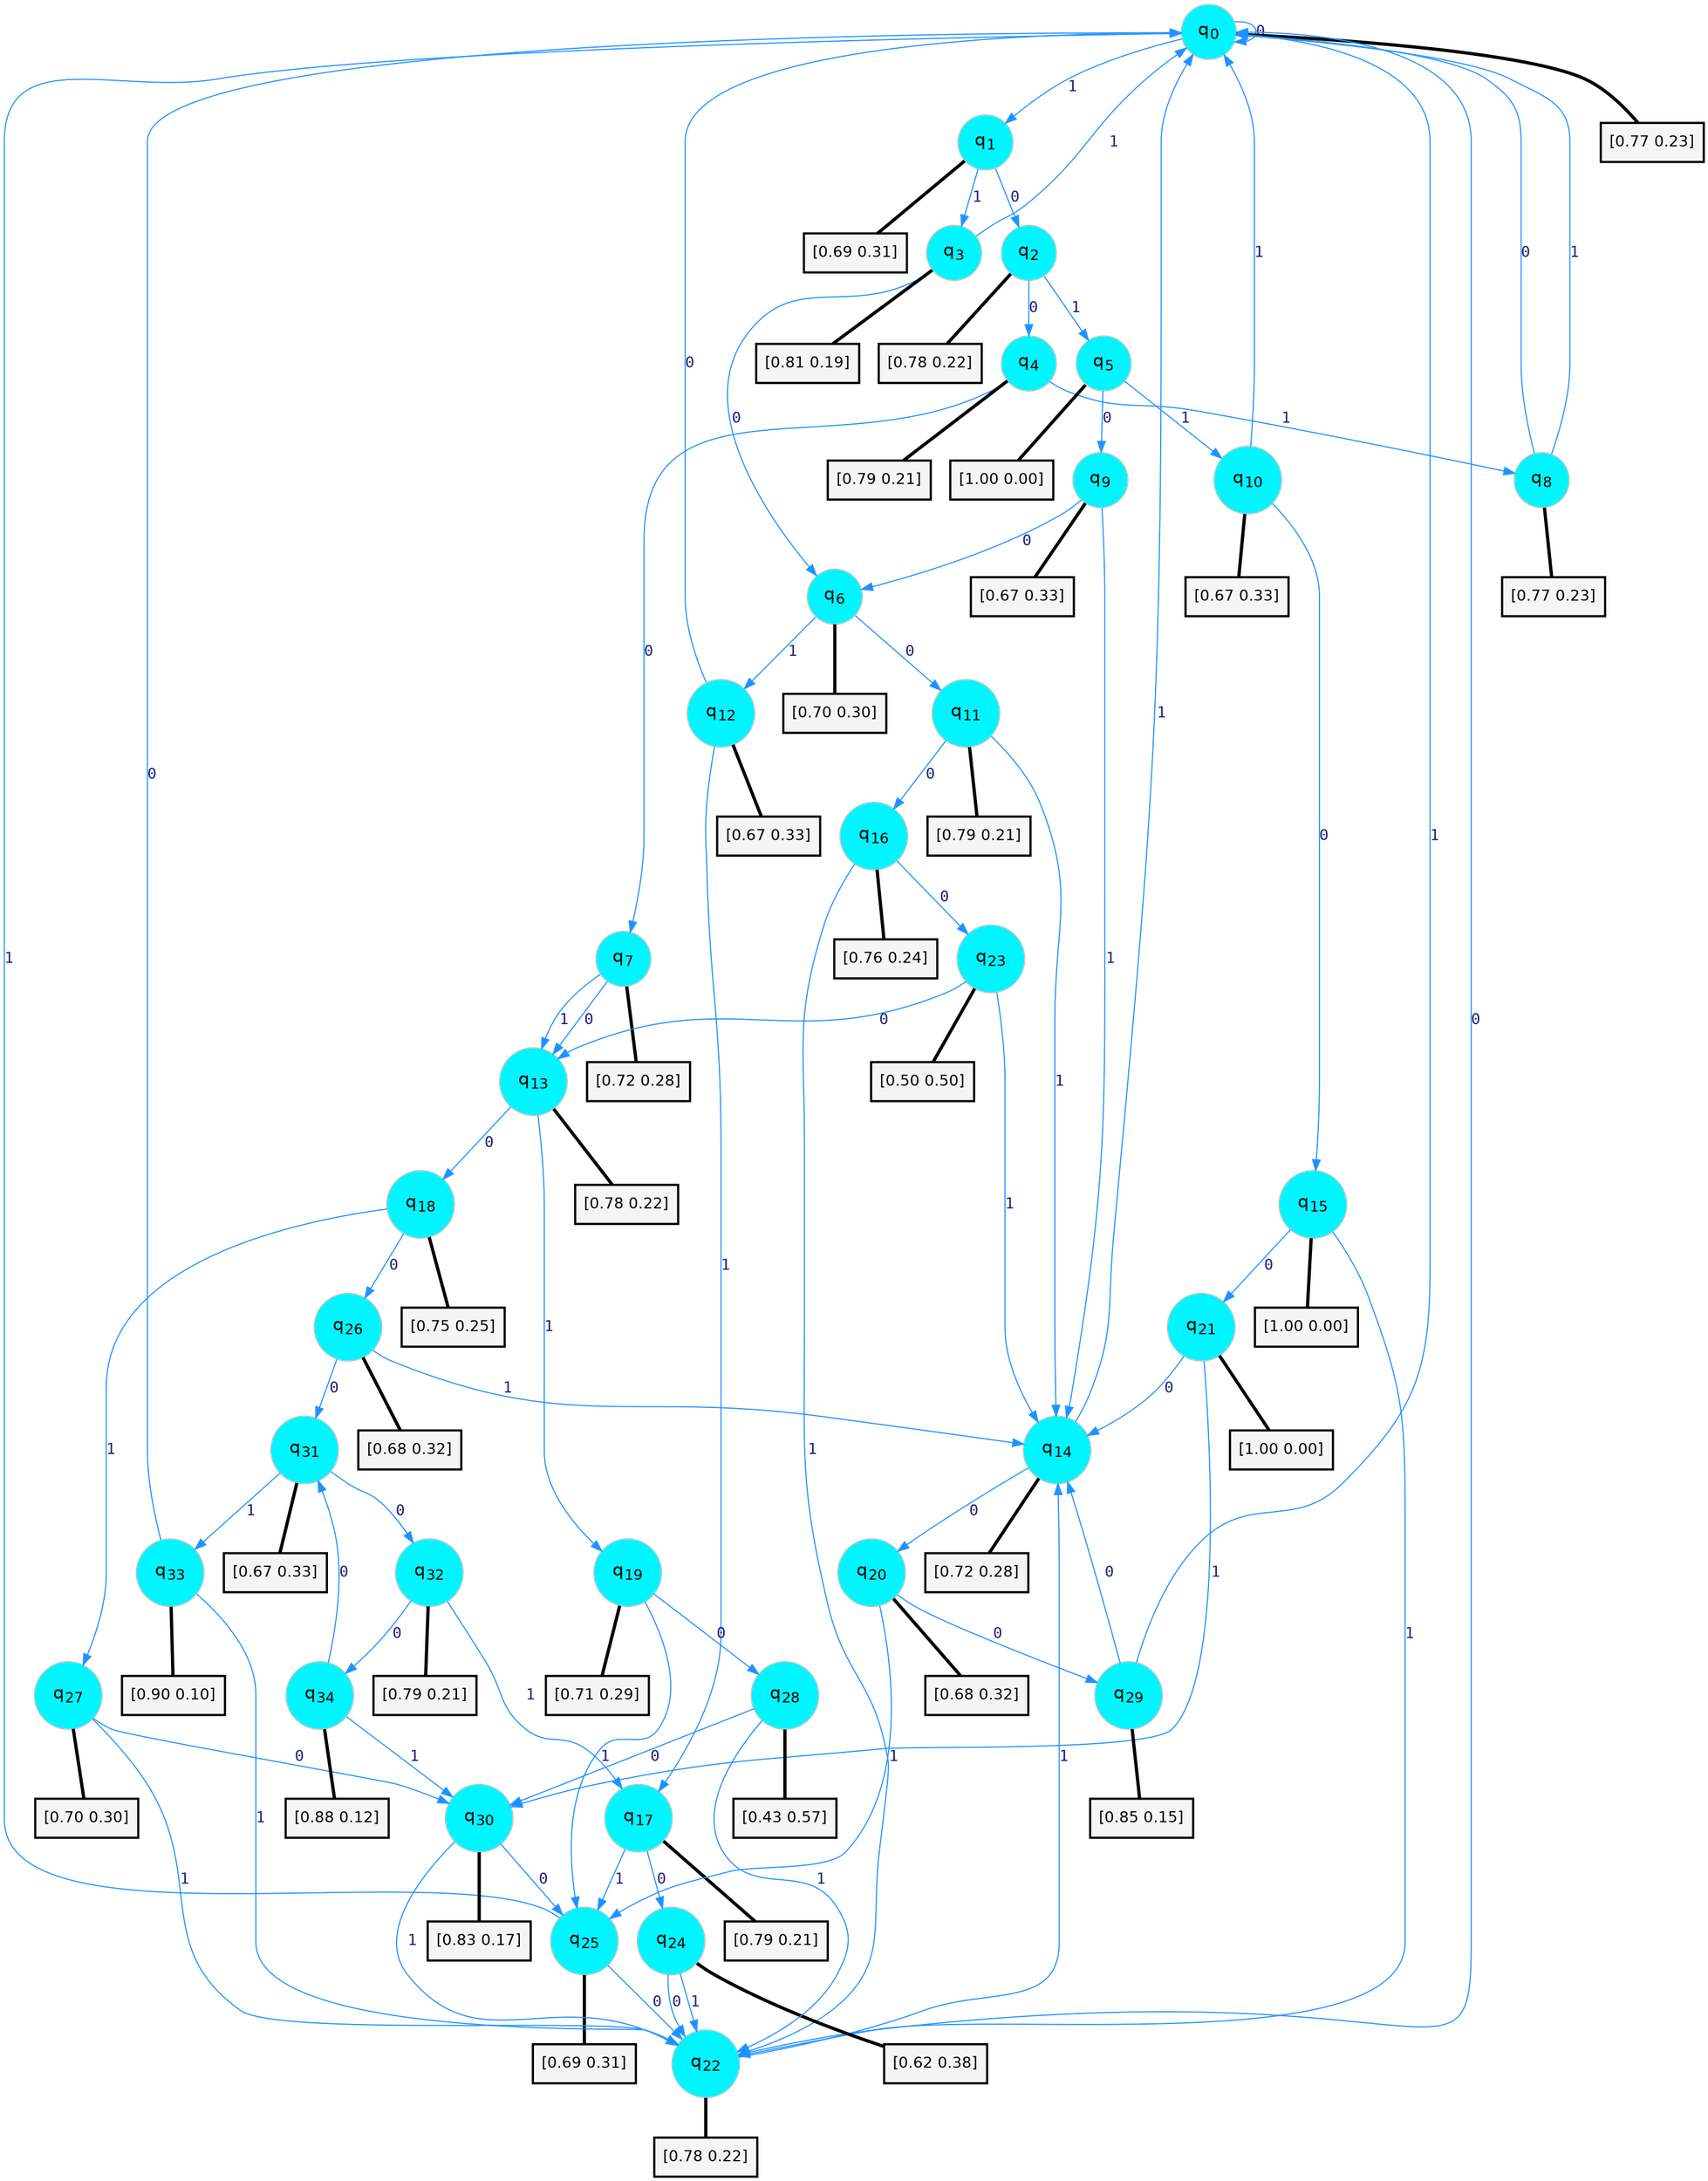 digraph G {
graph [
bgcolor=transparent, dpi=300, rankdir=TD, size="40,25"];
node [
color=gray, fillcolor=turquoise1, fontcolor=black, fontname=Helvetica, fontsize=16, fontweight=bold, shape=circle, style=filled];
edge [
arrowsize=1, color=dodgerblue1, fontcolor=midnightblue, fontname=courier, fontweight=bold, penwidth=1, style=solid, weight=20];
0[label=<q<SUB>0</SUB>>];
1[label=<q<SUB>1</SUB>>];
2[label=<q<SUB>2</SUB>>];
3[label=<q<SUB>3</SUB>>];
4[label=<q<SUB>4</SUB>>];
5[label=<q<SUB>5</SUB>>];
6[label=<q<SUB>6</SUB>>];
7[label=<q<SUB>7</SUB>>];
8[label=<q<SUB>8</SUB>>];
9[label=<q<SUB>9</SUB>>];
10[label=<q<SUB>10</SUB>>];
11[label=<q<SUB>11</SUB>>];
12[label=<q<SUB>12</SUB>>];
13[label=<q<SUB>13</SUB>>];
14[label=<q<SUB>14</SUB>>];
15[label=<q<SUB>15</SUB>>];
16[label=<q<SUB>16</SUB>>];
17[label=<q<SUB>17</SUB>>];
18[label=<q<SUB>18</SUB>>];
19[label=<q<SUB>19</SUB>>];
20[label=<q<SUB>20</SUB>>];
21[label=<q<SUB>21</SUB>>];
22[label=<q<SUB>22</SUB>>];
23[label=<q<SUB>23</SUB>>];
24[label=<q<SUB>24</SUB>>];
25[label=<q<SUB>25</SUB>>];
26[label=<q<SUB>26</SUB>>];
27[label=<q<SUB>27</SUB>>];
28[label=<q<SUB>28</SUB>>];
29[label=<q<SUB>29</SUB>>];
30[label=<q<SUB>30</SUB>>];
31[label=<q<SUB>31</SUB>>];
32[label=<q<SUB>32</SUB>>];
33[label=<q<SUB>33</SUB>>];
34[label=<q<SUB>34</SUB>>];
35[label="[0.77 0.23]", shape=box,fontcolor=black, fontname=Helvetica, fontsize=14, penwidth=2, fillcolor=whitesmoke,color=black];
36[label="[0.69 0.31]", shape=box,fontcolor=black, fontname=Helvetica, fontsize=14, penwidth=2, fillcolor=whitesmoke,color=black];
37[label="[0.78 0.22]", shape=box,fontcolor=black, fontname=Helvetica, fontsize=14, penwidth=2, fillcolor=whitesmoke,color=black];
38[label="[0.81 0.19]", shape=box,fontcolor=black, fontname=Helvetica, fontsize=14, penwidth=2, fillcolor=whitesmoke,color=black];
39[label="[0.79 0.21]", shape=box,fontcolor=black, fontname=Helvetica, fontsize=14, penwidth=2, fillcolor=whitesmoke,color=black];
40[label="[1.00 0.00]", shape=box,fontcolor=black, fontname=Helvetica, fontsize=14, penwidth=2, fillcolor=whitesmoke,color=black];
41[label="[0.70 0.30]", shape=box,fontcolor=black, fontname=Helvetica, fontsize=14, penwidth=2, fillcolor=whitesmoke,color=black];
42[label="[0.72 0.28]", shape=box,fontcolor=black, fontname=Helvetica, fontsize=14, penwidth=2, fillcolor=whitesmoke,color=black];
43[label="[0.77 0.23]", shape=box,fontcolor=black, fontname=Helvetica, fontsize=14, penwidth=2, fillcolor=whitesmoke,color=black];
44[label="[0.67 0.33]", shape=box,fontcolor=black, fontname=Helvetica, fontsize=14, penwidth=2, fillcolor=whitesmoke,color=black];
45[label="[0.67 0.33]", shape=box,fontcolor=black, fontname=Helvetica, fontsize=14, penwidth=2, fillcolor=whitesmoke,color=black];
46[label="[0.79 0.21]", shape=box,fontcolor=black, fontname=Helvetica, fontsize=14, penwidth=2, fillcolor=whitesmoke,color=black];
47[label="[0.67 0.33]", shape=box,fontcolor=black, fontname=Helvetica, fontsize=14, penwidth=2, fillcolor=whitesmoke,color=black];
48[label="[0.78 0.22]", shape=box,fontcolor=black, fontname=Helvetica, fontsize=14, penwidth=2, fillcolor=whitesmoke,color=black];
49[label="[0.72 0.28]", shape=box,fontcolor=black, fontname=Helvetica, fontsize=14, penwidth=2, fillcolor=whitesmoke,color=black];
50[label="[1.00 0.00]", shape=box,fontcolor=black, fontname=Helvetica, fontsize=14, penwidth=2, fillcolor=whitesmoke,color=black];
51[label="[0.76 0.24]", shape=box,fontcolor=black, fontname=Helvetica, fontsize=14, penwidth=2, fillcolor=whitesmoke,color=black];
52[label="[0.79 0.21]", shape=box,fontcolor=black, fontname=Helvetica, fontsize=14, penwidth=2, fillcolor=whitesmoke,color=black];
53[label="[0.75 0.25]", shape=box,fontcolor=black, fontname=Helvetica, fontsize=14, penwidth=2, fillcolor=whitesmoke,color=black];
54[label="[0.71 0.29]", shape=box,fontcolor=black, fontname=Helvetica, fontsize=14, penwidth=2, fillcolor=whitesmoke,color=black];
55[label="[0.68 0.32]", shape=box,fontcolor=black, fontname=Helvetica, fontsize=14, penwidth=2, fillcolor=whitesmoke,color=black];
56[label="[1.00 0.00]", shape=box,fontcolor=black, fontname=Helvetica, fontsize=14, penwidth=2, fillcolor=whitesmoke,color=black];
57[label="[0.78 0.22]", shape=box,fontcolor=black, fontname=Helvetica, fontsize=14, penwidth=2, fillcolor=whitesmoke,color=black];
58[label="[0.50 0.50]", shape=box,fontcolor=black, fontname=Helvetica, fontsize=14, penwidth=2, fillcolor=whitesmoke,color=black];
59[label="[0.62 0.38]", shape=box,fontcolor=black, fontname=Helvetica, fontsize=14, penwidth=2, fillcolor=whitesmoke,color=black];
60[label="[0.69 0.31]", shape=box,fontcolor=black, fontname=Helvetica, fontsize=14, penwidth=2, fillcolor=whitesmoke,color=black];
61[label="[0.68 0.32]", shape=box,fontcolor=black, fontname=Helvetica, fontsize=14, penwidth=2, fillcolor=whitesmoke,color=black];
62[label="[0.70 0.30]", shape=box,fontcolor=black, fontname=Helvetica, fontsize=14, penwidth=2, fillcolor=whitesmoke,color=black];
63[label="[0.43 0.57]", shape=box,fontcolor=black, fontname=Helvetica, fontsize=14, penwidth=2, fillcolor=whitesmoke,color=black];
64[label="[0.85 0.15]", shape=box,fontcolor=black, fontname=Helvetica, fontsize=14, penwidth=2, fillcolor=whitesmoke,color=black];
65[label="[0.83 0.17]", shape=box,fontcolor=black, fontname=Helvetica, fontsize=14, penwidth=2, fillcolor=whitesmoke,color=black];
66[label="[0.67 0.33]", shape=box,fontcolor=black, fontname=Helvetica, fontsize=14, penwidth=2, fillcolor=whitesmoke,color=black];
67[label="[0.79 0.21]", shape=box,fontcolor=black, fontname=Helvetica, fontsize=14, penwidth=2, fillcolor=whitesmoke,color=black];
68[label="[0.90 0.10]", shape=box,fontcolor=black, fontname=Helvetica, fontsize=14, penwidth=2, fillcolor=whitesmoke,color=black];
69[label="[0.88 0.12]", shape=box,fontcolor=black, fontname=Helvetica, fontsize=14, penwidth=2, fillcolor=whitesmoke,color=black];
0->0 [label=0];
0->1 [label=1];
0->35 [arrowhead=none, penwidth=3,color=black];
1->2 [label=0];
1->3 [label=1];
1->36 [arrowhead=none, penwidth=3,color=black];
2->4 [label=0];
2->5 [label=1];
2->37 [arrowhead=none, penwidth=3,color=black];
3->6 [label=0];
3->0 [label=1];
3->38 [arrowhead=none, penwidth=3,color=black];
4->7 [label=0];
4->8 [label=1];
4->39 [arrowhead=none, penwidth=3,color=black];
5->9 [label=0];
5->10 [label=1];
5->40 [arrowhead=none, penwidth=3,color=black];
6->11 [label=0];
6->12 [label=1];
6->41 [arrowhead=none, penwidth=3,color=black];
7->13 [label=0];
7->13 [label=1];
7->42 [arrowhead=none, penwidth=3,color=black];
8->0 [label=0];
8->0 [label=1];
8->43 [arrowhead=none, penwidth=3,color=black];
9->6 [label=0];
9->14 [label=1];
9->44 [arrowhead=none, penwidth=3,color=black];
10->15 [label=0];
10->0 [label=1];
10->45 [arrowhead=none, penwidth=3,color=black];
11->16 [label=0];
11->14 [label=1];
11->46 [arrowhead=none, penwidth=3,color=black];
12->0 [label=0];
12->17 [label=1];
12->47 [arrowhead=none, penwidth=3,color=black];
13->18 [label=0];
13->19 [label=1];
13->48 [arrowhead=none, penwidth=3,color=black];
14->20 [label=0];
14->0 [label=1];
14->49 [arrowhead=none, penwidth=3,color=black];
15->21 [label=0];
15->22 [label=1];
15->50 [arrowhead=none, penwidth=3,color=black];
16->23 [label=0];
16->22 [label=1];
16->51 [arrowhead=none, penwidth=3,color=black];
17->24 [label=0];
17->25 [label=1];
17->52 [arrowhead=none, penwidth=3,color=black];
18->26 [label=0];
18->27 [label=1];
18->53 [arrowhead=none, penwidth=3,color=black];
19->28 [label=0];
19->25 [label=1];
19->54 [arrowhead=none, penwidth=3,color=black];
20->29 [label=0];
20->25 [label=1];
20->55 [arrowhead=none, penwidth=3,color=black];
21->14 [label=0];
21->30 [label=1];
21->56 [arrowhead=none, penwidth=3,color=black];
22->0 [label=0];
22->14 [label=1];
22->57 [arrowhead=none, penwidth=3,color=black];
23->13 [label=0];
23->14 [label=1];
23->58 [arrowhead=none, penwidth=3,color=black];
24->22 [label=0];
24->22 [label=1];
24->59 [arrowhead=none, penwidth=3,color=black];
25->22 [label=0];
25->0 [label=1];
25->60 [arrowhead=none, penwidth=3,color=black];
26->31 [label=0];
26->14 [label=1];
26->61 [arrowhead=none, penwidth=3,color=black];
27->30 [label=0];
27->22 [label=1];
27->62 [arrowhead=none, penwidth=3,color=black];
28->30 [label=0];
28->22 [label=1];
28->63 [arrowhead=none, penwidth=3,color=black];
29->14 [label=0];
29->0 [label=1];
29->64 [arrowhead=none, penwidth=3,color=black];
30->25 [label=0];
30->22 [label=1];
30->65 [arrowhead=none, penwidth=3,color=black];
31->32 [label=0];
31->33 [label=1];
31->66 [arrowhead=none, penwidth=3,color=black];
32->34 [label=0];
32->17 [label=1];
32->67 [arrowhead=none, penwidth=3,color=black];
33->0 [label=0];
33->22 [label=1];
33->68 [arrowhead=none, penwidth=3,color=black];
34->31 [label=0];
34->30 [label=1];
34->69 [arrowhead=none, penwidth=3,color=black];
}
